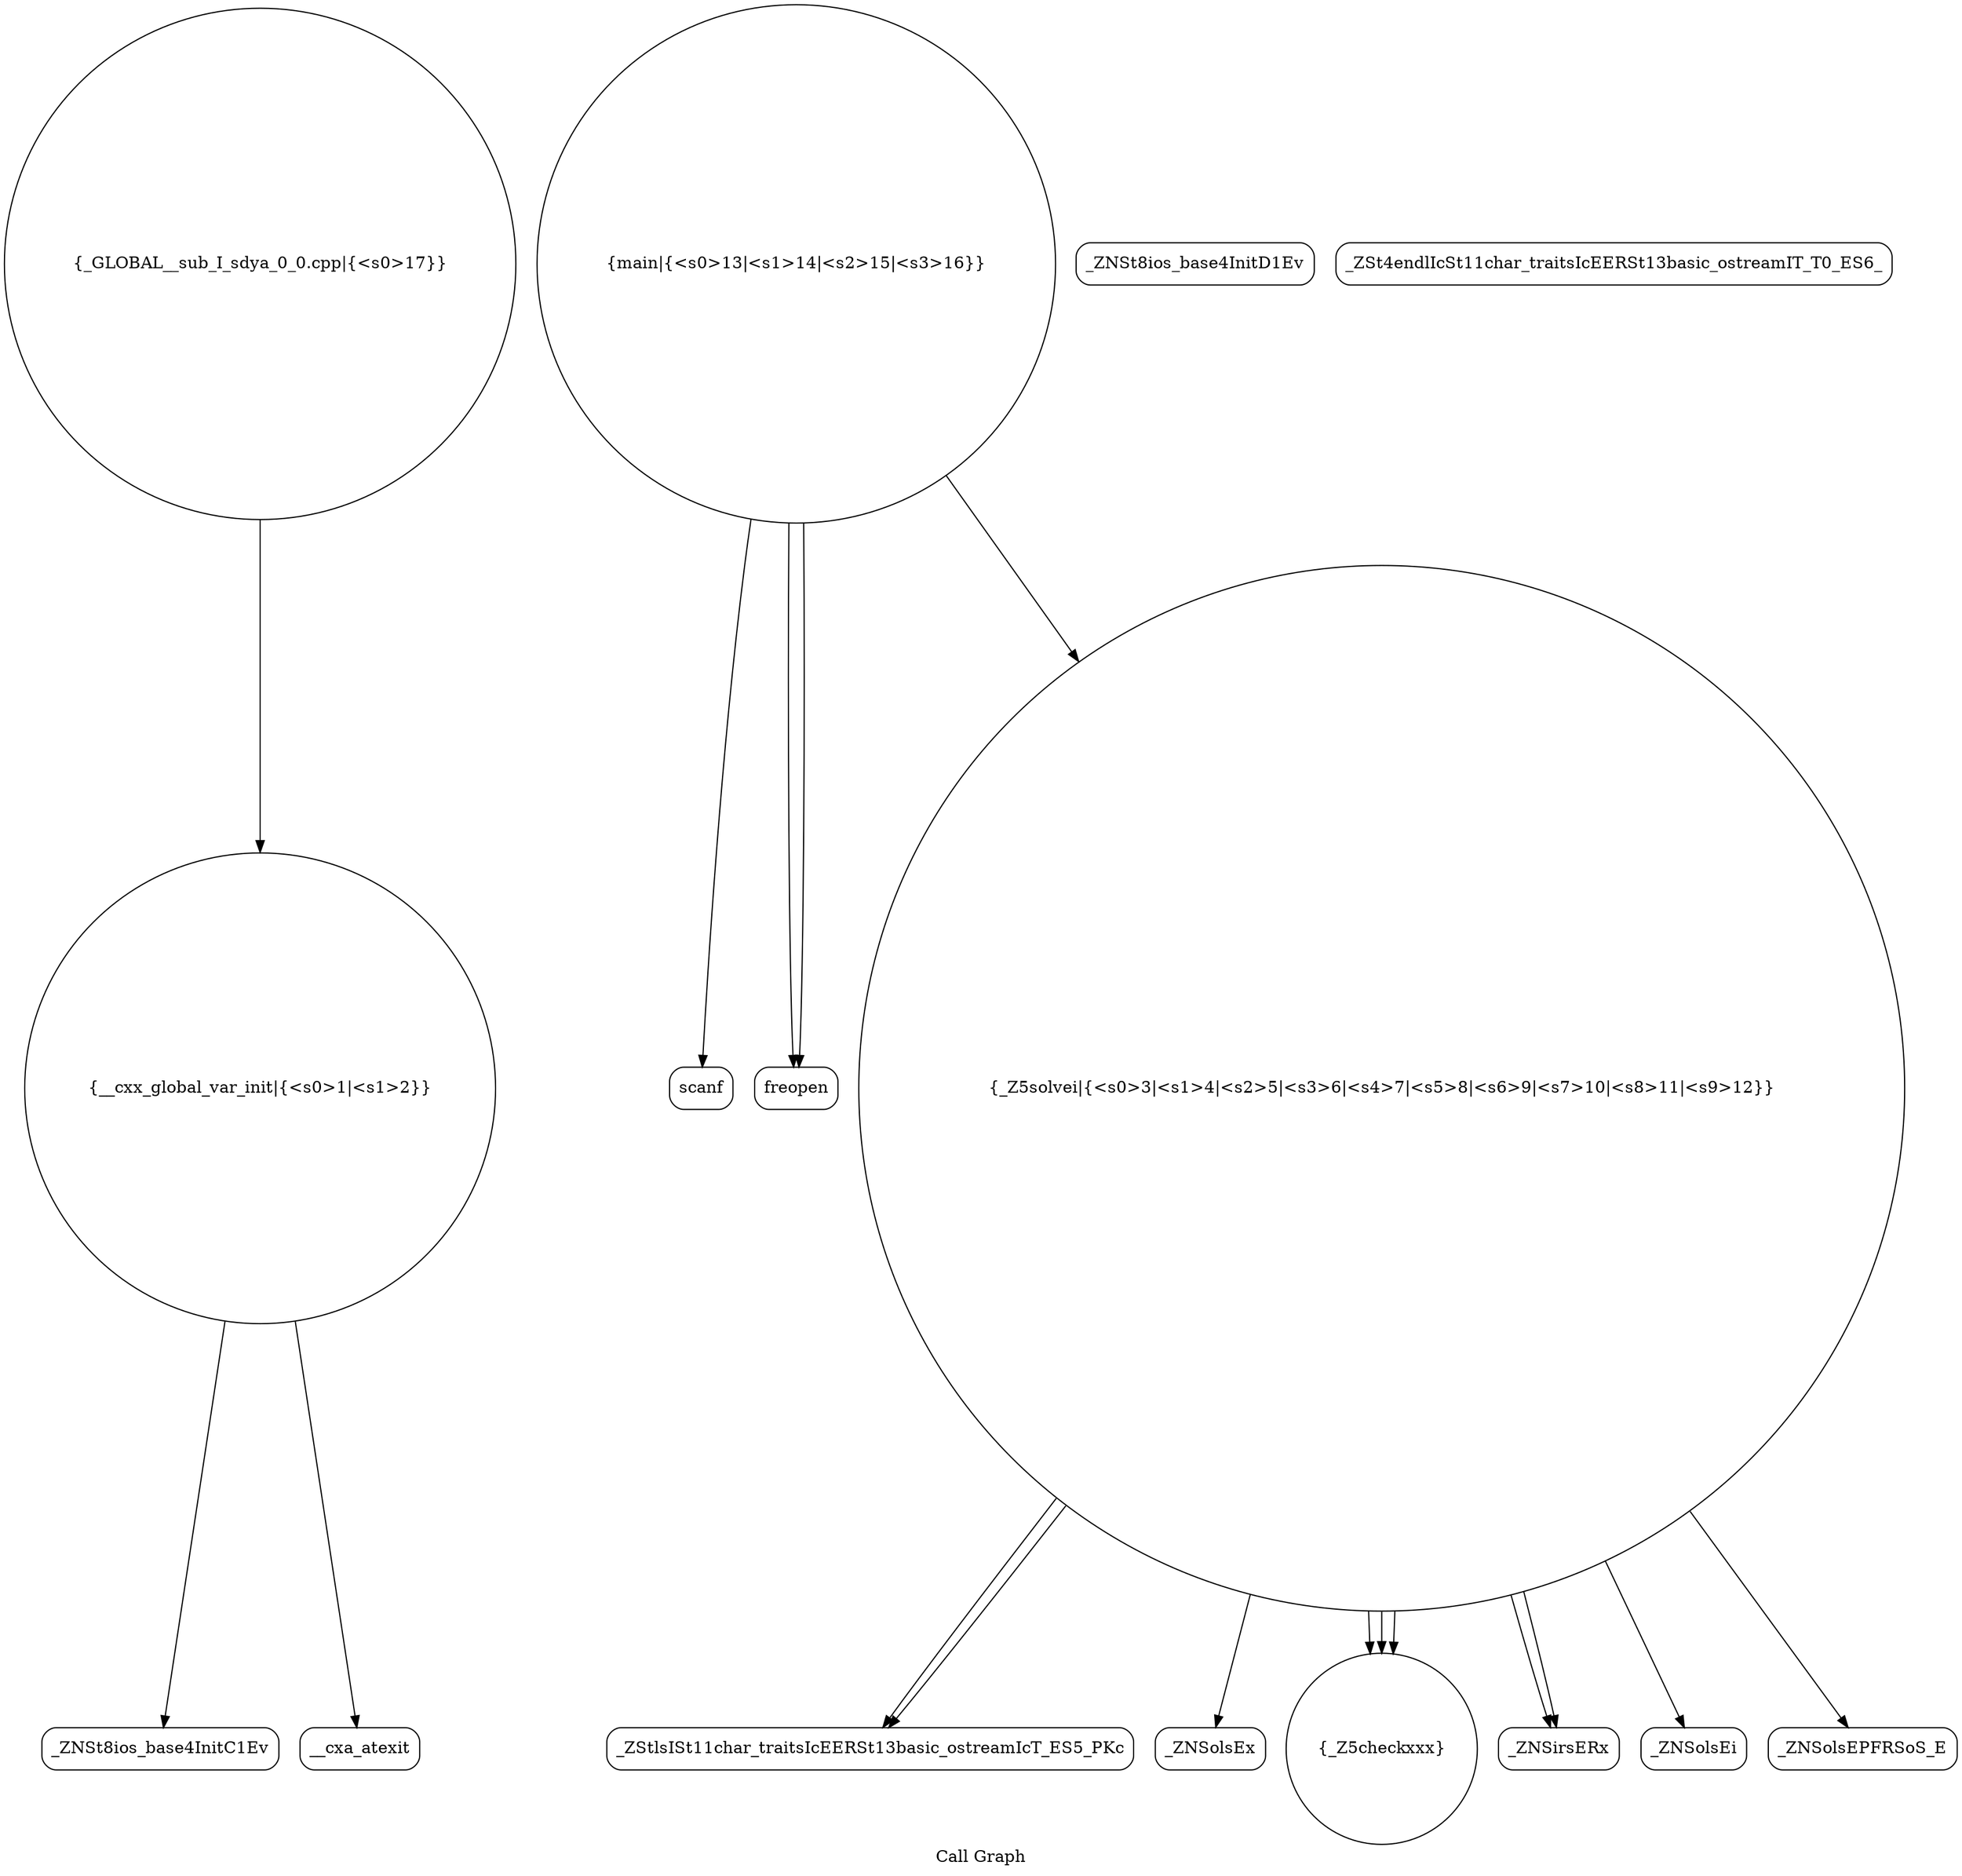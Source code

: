 digraph "Call Graph" {
	label="Call Graph";

	Node0x565008680f40 [shape=record,shape=circle,label="{__cxx_global_var_init|{<s0>1|<s1>2}}"];
	Node0x565008680f40:s0 -> Node0x5650086813d0[color=black];
	Node0x565008680f40:s1 -> Node0x5650086814d0[color=black];
	Node0x5650086816d0 [shape=record,shape=Mrecord,label="{_ZStlsISt11char_traitsIcEERSt13basic_ostreamIcT_ES5_PKc}"];
	Node0x565008681a50 [shape=record,shape=Mrecord,label="{scanf}"];
	Node0x565008681450 [shape=record,shape=Mrecord,label="{_ZNSt8ios_base4InitD1Ev}"];
	Node0x5650086817d0 [shape=record,shape=Mrecord,label="{_ZNSolsEx}"];
	Node0x565008681550 [shape=record,shape=circle,label="{_Z5checkxxx}"];
	Node0x5650086818d0 [shape=record,shape=Mrecord,label="{_ZSt4endlIcSt11char_traitsIcEERSt13basic_ostreamIT_T0_ES6_}"];
	Node0x565008681650 [shape=record,shape=Mrecord,label="{_ZNSirsERx}"];
	Node0x5650086819d0 [shape=record,shape=Mrecord,label="{freopen}"];
	Node0x5650086813d0 [shape=record,shape=Mrecord,label="{_ZNSt8ios_base4InitC1Ev}"];
	Node0x565008681750 [shape=record,shape=Mrecord,label="{_ZNSolsEi}"];
	Node0x565008681ad0 [shape=record,shape=circle,label="{_GLOBAL__sub_I_sdya_0_0.cpp|{<s0>17}}"];
	Node0x565008681ad0:s0 -> Node0x565008680f40[color=black];
	Node0x5650086814d0 [shape=record,shape=Mrecord,label="{__cxa_atexit}"];
	Node0x565008681850 [shape=record,shape=Mrecord,label="{_ZNSolsEPFRSoS_E}"];
	Node0x5650086815d0 [shape=record,shape=circle,label="{_Z5solvei|{<s0>3|<s1>4|<s2>5|<s3>6|<s4>7|<s5>8|<s6>9|<s7>10|<s8>11|<s9>12}}"];
	Node0x5650086815d0:s0 -> Node0x565008681650[color=black];
	Node0x5650086815d0:s1 -> Node0x565008681650[color=black];
	Node0x5650086815d0:s2 -> Node0x565008681550[color=black];
	Node0x5650086815d0:s3 -> Node0x565008681550[color=black];
	Node0x5650086815d0:s4 -> Node0x565008681550[color=black];
	Node0x5650086815d0:s5 -> Node0x5650086816d0[color=black];
	Node0x5650086815d0:s6 -> Node0x565008681750[color=black];
	Node0x5650086815d0:s7 -> Node0x5650086816d0[color=black];
	Node0x5650086815d0:s8 -> Node0x5650086817d0[color=black];
	Node0x5650086815d0:s9 -> Node0x565008681850[color=black];
	Node0x565008681950 [shape=record,shape=circle,label="{main|{<s0>13|<s1>14|<s2>15|<s3>16}}"];
	Node0x565008681950:s0 -> Node0x5650086819d0[color=black];
	Node0x565008681950:s1 -> Node0x5650086819d0[color=black];
	Node0x565008681950:s2 -> Node0x565008681a50[color=black];
	Node0x565008681950:s3 -> Node0x5650086815d0[color=black];
}
